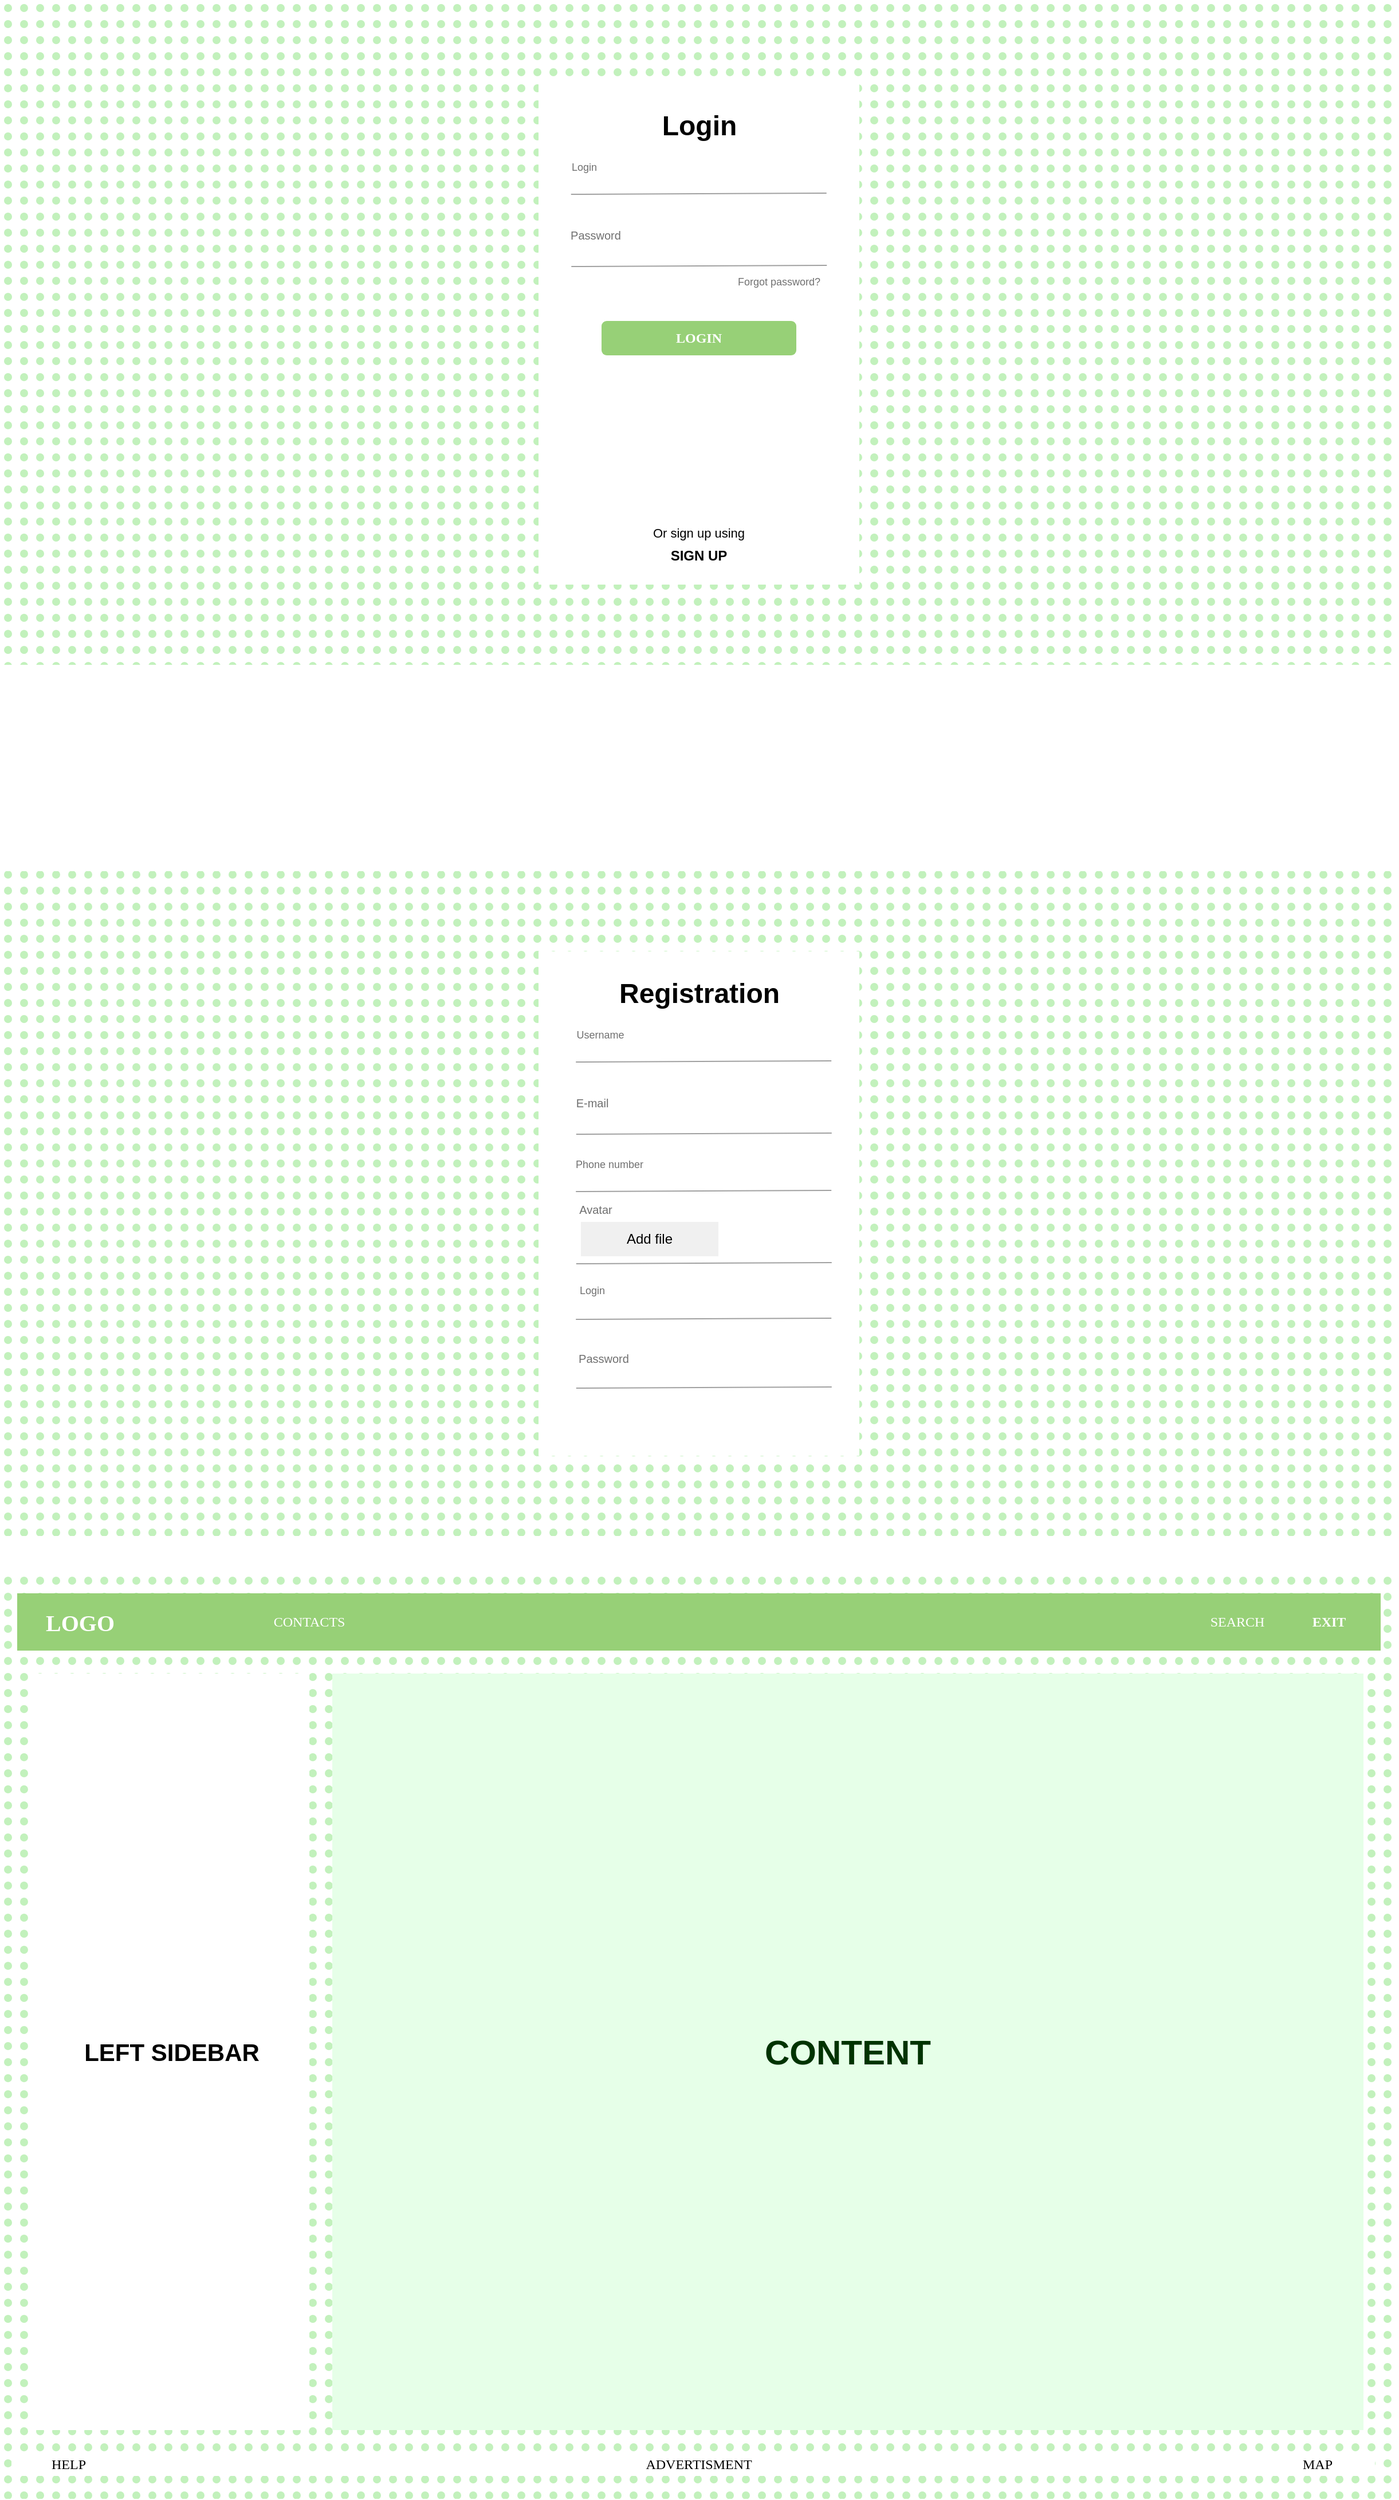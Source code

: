 <mxfile version="21.8.0" type="github">
  <diagram name="Page-1" id="c9db0220-8083-56f3-ca83-edcdcd058819">
    <mxGraphModel dx="1434" dy="790" grid="1" gridSize="10" guides="1" tooltips="1" connect="1" arrows="1" fold="1" page="1" pageScale="1.5" pageWidth="826" pageHeight="1169" background="#ffffff" math="0" shadow="0">
      <root>
        <mxCell id="0" style=";html=1;" />
        <mxCell id="1" style=";html=1;" parent="0" />
        <mxCell id="hrBW0rg_nr8JmwP7Cnk3-1" value="" style="rounded=0;whiteSpace=wrap;html=1;fillColor=#c2f1bc;strokeColor=none;strokeWidth=2;fillStyle=dots;" vertex="1" parent="1">
          <mxGeometry x="10" y="10" width="1220" height="580" as="geometry" />
        </mxCell>
        <mxCell id="hrBW0rg_nr8JmwP7Cnk3-5" value="" style="rounded=0;whiteSpace=wrap;html=1;strokeColor=none;" vertex="1" parent="1">
          <mxGeometry x="480" y="80" width="280" height="440" as="geometry" />
        </mxCell>
        <mxCell id="hrBW0rg_nr8JmwP7Cnk3-6" value="Login" style="text;strokeColor=none;fillColor=none;html=1;fontSize=24;fontStyle=1;verticalAlign=middle;align=center;" vertex="1" parent="1">
          <mxGeometry x="570" y="100" width="100" height="40" as="geometry" />
        </mxCell>
        <mxCell id="hrBW0rg_nr8JmwP7Cnk3-8" value="&lt;font color=&quot;#707070&quot; style=&quot;font-size: 9px;&quot;&gt;Login&lt;/font&gt;" style="text;html=1;strokeColor=none;fillColor=none;align=center;verticalAlign=middle;whiteSpace=wrap;rounded=0;" vertex="1" parent="1">
          <mxGeometry x="500" y="140" width="40" height="30" as="geometry" />
        </mxCell>
        <mxCell id="hrBW0rg_nr8JmwP7Cnk3-11" value="" style="shape=link;html=1;rounded=0;width=63;strokeColor=#A1A1A1;" edge="1" parent="1">
          <mxGeometry width="100" relative="1" as="geometry">
            <mxPoint x="508.5" y="211" as="sourcePoint" />
            <mxPoint x="731.5" y="210" as="targetPoint" />
          </mxGeometry>
        </mxCell>
        <mxCell id="hrBW0rg_nr8JmwP7Cnk3-12" value="&lt;font color=&quot;#707070&quot; size=&quot;1&quot;&gt;Password&lt;/font&gt;" style="text;html=1;strokeColor=none;fillColor=none;align=center;verticalAlign=middle;whiteSpace=wrap;rounded=0;" vertex="1" parent="1">
          <mxGeometry x="500" y="200" width="60" height="30" as="geometry" />
        </mxCell>
        <mxCell id="hrBW0rg_nr8JmwP7Cnk3-13" value="&lt;font color=&quot;#707070&quot; style=&quot;font-size: 9px;&quot;&gt;Forgot password?&lt;/font&gt;" style="text;html=1;strokeColor=none;fillColor=none;align=center;verticalAlign=middle;whiteSpace=wrap;rounded=0;" vertex="1" parent="1">
          <mxGeometry x="650" y="240" width="80" height="30" as="geometry" />
        </mxCell>
        <mxCell id="hrBW0rg_nr8JmwP7Cnk3-14" value="&lt;b&gt;&lt;font face=&quot;Comic Sans MS&quot; color=&quot;#ffffff&quot;&gt;LOGIN&lt;/font&gt;&lt;/b&gt;" style="rounded=1;whiteSpace=wrap;html=1;fillColor=#97D077;strokeColor=none;" vertex="1" parent="1">
          <mxGeometry x="535" y="290" width="170" height="30" as="geometry" />
        </mxCell>
        <mxCell id="hrBW0rg_nr8JmwP7Cnk3-16" value="&lt;font style=&quot;font-size: 11px;&quot;&gt;Or sign up using&lt;/font&gt;" style="text;html=1;strokeColor=none;fillColor=none;align=center;verticalAlign=middle;whiteSpace=wrap;rounded=0;" vertex="1" parent="1">
          <mxGeometry x="565" y="460" width="110" height="30" as="geometry" />
        </mxCell>
        <mxCell id="hrBW0rg_nr8JmwP7Cnk3-17" value="&lt;b&gt;SIGN UP&lt;/b&gt;" style="text;html=1;strokeColor=none;fillColor=none;align=center;verticalAlign=middle;whiteSpace=wrap;rounded=0;" vertex="1" parent="1">
          <mxGeometry x="590" y="480" width="60" height="30" as="geometry" />
        </mxCell>
        <mxCell id="hrBW0rg_nr8JmwP7Cnk3-18" value="" style="rounded=0;whiteSpace=wrap;html=1;fillColor=#c2f1bc;strokeColor=none;strokeWidth=2;fillStyle=dots;" vertex="1" parent="1">
          <mxGeometry x="10" y="770" width="1220" height="580" as="geometry" />
        </mxCell>
        <mxCell id="hrBW0rg_nr8JmwP7Cnk3-21" value="" style="rounded=0;whiteSpace=wrap;html=1;strokeColor=none;" vertex="1" parent="1">
          <mxGeometry x="480" y="840" width="280" height="440" as="geometry" />
        </mxCell>
        <mxCell id="hrBW0rg_nr8JmwP7Cnk3-23" value="Registration" style="text;strokeColor=none;fillColor=none;html=1;fontSize=24;fontStyle=1;verticalAlign=middle;align=center;" vertex="1" parent="1">
          <mxGeometry x="570" y="857" width="100" height="40" as="geometry" />
        </mxCell>
        <mxCell id="hrBW0rg_nr8JmwP7Cnk3-24" value="&lt;font color=&quot;#707070&quot; style=&quot;font-size: 9px;&quot;&gt;Username&lt;/font&gt;" style="text;html=1;strokeColor=none;fillColor=none;align=center;verticalAlign=middle;whiteSpace=wrap;rounded=0;" vertex="1" parent="1">
          <mxGeometry x="504.25" y="897" width="60" height="30" as="geometry" />
        </mxCell>
        <mxCell id="hrBW0rg_nr8JmwP7Cnk3-25" value="" style="shape=link;html=1;rounded=0;width=63;strokeColor=#A1A1A1;" edge="1" parent="1">
          <mxGeometry width="100" relative="1" as="geometry">
            <mxPoint x="512.75" y="968" as="sourcePoint" />
            <mxPoint x="735.75" y="967" as="targetPoint" />
          </mxGeometry>
        </mxCell>
        <mxCell id="hrBW0rg_nr8JmwP7Cnk3-26" value="&lt;font color=&quot;#707070&quot; size=&quot;1&quot;&gt;E-mail&lt;/font&gt;" style="text;html=1;strokeColor=none;fillColor=none;align=center;verticalAlign=middle;whiteSpace=wrap;rounded=0;" vertex="1" parent="1">
          <mxGeometry x="504.25" y="957" width="45.75" height="30" as="geometry" />
        </mxCell>
        <mxCell id="hrBW0rg_nr8JmwP7Cnk3-28" value="&lt;font color=&quot;#707070&quot; style=&quot;font-size: 9px;&quot;&gt;Phone number&lt;/font&gt;" style="text;html=1;strokeColor=none;fillColor=none;align=center;verticalAlign=middle;whiteSpace=wrap;rounded=0;" vertex="1" parent="1">
          <mxGeometry x="504.25" y="1010" width="75.75" height="30" as="geometry" />
        </mxCell>
        <mxCell id="hrBW0rg_nr8JmwP7Cnk3-29" value="" style="shape=link;html=1;rounded=0;width=63;strokeColor=#A1A1A1;" edge="1" parent="1">
          <mxGeometry width="100" relative="1" as="geometry">
            <mxPoint x="512.75" y="1081" as="sourcePoint" />
            <mxPoint x="735.75" y="1080" as="targetPoint" />
          </mxGeometry>
        </mxCell>
        <mxCell id="hrBW0rg_nr8JmwP7Cnk3-30" value="&lt;font color=&quot;#707070&quot; size=&quot;1&quot;&gt;Avatar&lt;/font&gt;" style="text;html=1;strokeColor=none;fillColor=none;align=center;verticalAlign=middle;whiteSpace=wrap;rounded=0;" vertex="1" parent="1">
          <mxGeometry x="510" y="1050" width="40" height="30" as="geometry" />
        </mxCell>
        <mxCell id="hrBW0rg_nr8JmwP7Cnk3-34" value="&lt;font color=&quot;#707070&quot; style=&quot;font-size: 9px;&quot;&gt;Login&lt;/font&gt;" style="text;html=1;strokeColor=none;fillColor=none;align=center;verticalAlign=middle;whiteSpace=wrap;rounded=0;" vertex="1" parent="1">
          <mxGeometry x="504.25" y="1120" width="45.75" height="30" as="geometry" />
        </mxCell>
        <mxCell id="hrBW0rg_nr8JmwP7Cnk3-35" value="" style="shape=link;html=1;rounded=0;width=60;strokeColor=#A1A1A1;" edge="1" parent="1">
          <mxGeometry width="100" relative="1" as="geometry">
            <mxPoint x="512.75" y="1191" as="sourcePoint" />
            <mxPoint x="735.75" y="1190" as="targetPoint" />
          </mxGeometry>
        </mxCell>
        <mxCell id="hrBW0rg_nr8JmwP7Cnk3-36" value="&lt;font color=&quot;#707070&quot; size=&quot;1&quot;&gt;Password&lt;/font&gt;" style="text;html=1;strokeColor=none;fillColor=none;align=center;verticalAlign=middle;whiteSpace=wrap;rounded=0;" vertex="1" parent="1">
          <mxGeometry x="510" y="1180" width="54.25" height="30" as="geometry" />
        </mxCell>
        <mxCell id="hrBW0rg_nr8JmwP7Cnk3-39" value="Add file" style="rounded=0;whiteSpace=wrap;html=1;fillColor=#F0F0F0;strokeColor=none;" vertex="1" parent="1">
          <mxGeometry x="517" y="1076" width="120" height="30" as="geometry" />
        </mxCell>
        <mxCell id="hrBW0rg_nr8JmwP7Cnk3-40" value="" style="rounded=0;whiteSpace=wrap;html=1;fillColor=#c2f1bc;strokeColor=none;strokeWidth=2;fillStyle=dots;" vertex="1" parent="1">
          <mxGeometry x="10" y="1380" width="1220" height="810" as="geometry" />
        </mxCell>
        <mxCell id="hrBW0rg_nr8JmwP7Cnk3-41" value="" style="rounded=0;whiteSpace=wrap;html=1;strokeColor=none;fillColor=#97D077;" vertex="1" parent="1">
          <mxGeometry x="25" y="1400" width="1190" height="50" as="geometry" />
        </mxCell>
        <mxCell id="hrBW0rg_nr8JmwP7Cnk3-42" value="" style="rounded=0;whiteSpace=wrap;html=1;strokeColor=none;" vertex="1" parent="1">
          <mxGeometry x="20" y="2150" width="1190" height="20" as="geometry" />
        </mxCell>
        <mxCell id="hrBW0rg_nr8JmwP7Cnk3-43" value="&lt;font face=&quot;Comic Sans MS&quot; color=&quot;#ffffff&quot;&gt;&lt;b style=&quot;font-size: 20px;&quot;&gt;LOGO&lt;/b&gt;&lt;/font&gt;" style="text;html=1;strokeColor=none;fillColor=none;align=center;verticalAlign=middle;whiteSpace=wrap;rounded=0;" vertex="1" parent="1">
          <mxGeometry x="50" y="1410" width="60" height="30" as="geometry" />
        </mxCell>
        <mxCell id="hrBW0rg_nr8JmwP7Cnk3-44" value="&lt;font color=&quot;#ffffff&quot; face=&quot;Comic Sans MS&quot;&gt;&lt;b&gt;EXIT&lt;/b&gt;&lt;/font&gt;" style="text;html=1;strokeColor=none;fillColor=none;align=center;verticalAlign=middle;whiteSpace=wrap;rounded=0;" vertex="1" parent="1">
          <mxGeometry x="1140" y="1410" width="60" height="30" as="geometry" />
        </mxCell>
        <mxCell id="hrBW0rg_nr8JmwP7Cnk3-47" value="&lt;font face=&quot;Comic Sans MS&quot; color=&quot;#ffffff&quot;&gt;SEARCH&lt;/font&gt;" style="text;html=1;strokeColor=none;fillColor=none;align=center;verticalAlign=middle;whiteSpace=wrap;rounded=0;" vertex="1" parent="1">
          <mxGeometry x="1060" y="1410" width="60" height="30" as="geometry" />
        </mxCell>
        <mxCell id="hrBW0rg_nr8JmwP7Cnk3-48" value="&lt;font face=&quot;Comic Sans MS&quot; color=&quot;#ffffff&quot;&gt;CONTACTS&lt;/font&gt;" style="text;html=1;strokeColor=none;fillColor=none;align=center;verticalAlign=middle;whiteSpace=wrap;rounded=0;" vertex="1" parent="1">
          <mxGeometry x="250" y="1410" width="60" height="30" as="geometry" />
        </mxCell>
        <mxCell id="hrBW0rg_nr8JmwP7Cnk3-49" value="&lt;b&gt;&lt;font color=&quot;#003300&quot; style=&quot;font-size: 30px;&quot;&gt;CONTENT&lt;/font&gt;&lt;/b&gt;" style="rounded=0;whiteSpace=wrap;html=1;strokeColor=none;gradientColor=none;fillStyle=auto;fillColor=#E6FFE8;" vertex="1" parent="1">
          <mxGeometry x="300" y="1470" width="900" height="660" as="geometry" />
        </mxCell>
        <mxCell id="hrBW0rg_nr8JmwP7Cnk3-50" value="&lt;b&gt;&lt;font style=&quot;font-size: 21px;&quot;&gt;LEFT SIDEBAR&lt;/font&gt;&lt;/b&gt;" style="rounded=0;whiteSpace=wrap;html=1;strokeColor=none;" vertex="1" parent="1">
          <mxGeometry x="40" y="1470" width="240" height="660" as="geometry" />
        </mxCell>
        <mxCell id="hrBW0rg_nr8JmwP7Cnk3-51" value="&lt;font face=&quot;Comic Sans MS&quot;&gt;HELP&lt;/font&gt;" style="text;html=1;strokeColor=none;fillColor=none;align=center;verticalAlign=middle;whiteSpace=wrap;rounded=0;" vertex="1" parent="1">
          <mxGeometry x="40" y="2145" width="60" height="30" as="geometry" />
        </mxCell>
        <mxCell id="hrBW0rg_nr8JmwP7Cnk3-52" value="&lt;font face=&quot;Comic Sans MS&quot;&gt;ADVERTISMENT&lt;/font&gt;" style="text;html=1;strokeColor=none;fillColor=none;align=center;verticalAlign=middle;whiteSpace=wrap;rounded=0;" vertex="1" parent="1">
          <mxGeometry x="590" y="2145" width="60" height="30" as="geometry" />
        </mxCell>
        <mxCell id="hrBW0rg_nr8JmwP7Cnk3-53" value="&lt;font face=&quot;Comic Sans MS&quot;&gt;MAP&lt;/font&gt;" style="text;html=1;strokeColor=none;fillColor=none;align=center;verticalAlign=middle;whiteSpace=wrap;rounded=0;" vertex="1" parent="1">
          <mxGeometry x="1130" y="2145" width="60" height="30" as="geometry" />
        </mxCell>
      </root>
    </mxGraphModel>
  </diagram>
</mxfile>
